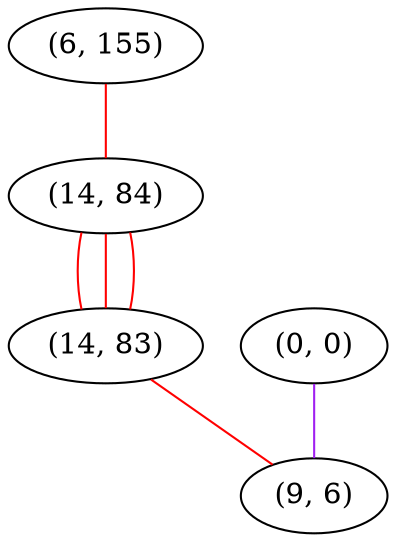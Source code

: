 graph "" {
"(6, 155)";
"(14, 84)";
"(14, 83)";
"(0, 0)";
"(9, 6)";
"(6, 155)" -- "(14, 84)"  [color=red, key=0, weight=1];
"(14, 84)" -- "(14, 83)"  [color=red, key=0, weight=1];
"(14, 84)" -- "(14, 83)"  [color=red, key=1, weight=1];
"(14, 84)" -- "(14, 83)"  [color=red, key=2, weight=1];
"(14, 83)" -- "(9, 6)"  [color=red, key=0, weight=1];
"(0, 0)" -- "(9, 6)"  [color=purple, key=0, weight=4];
}
